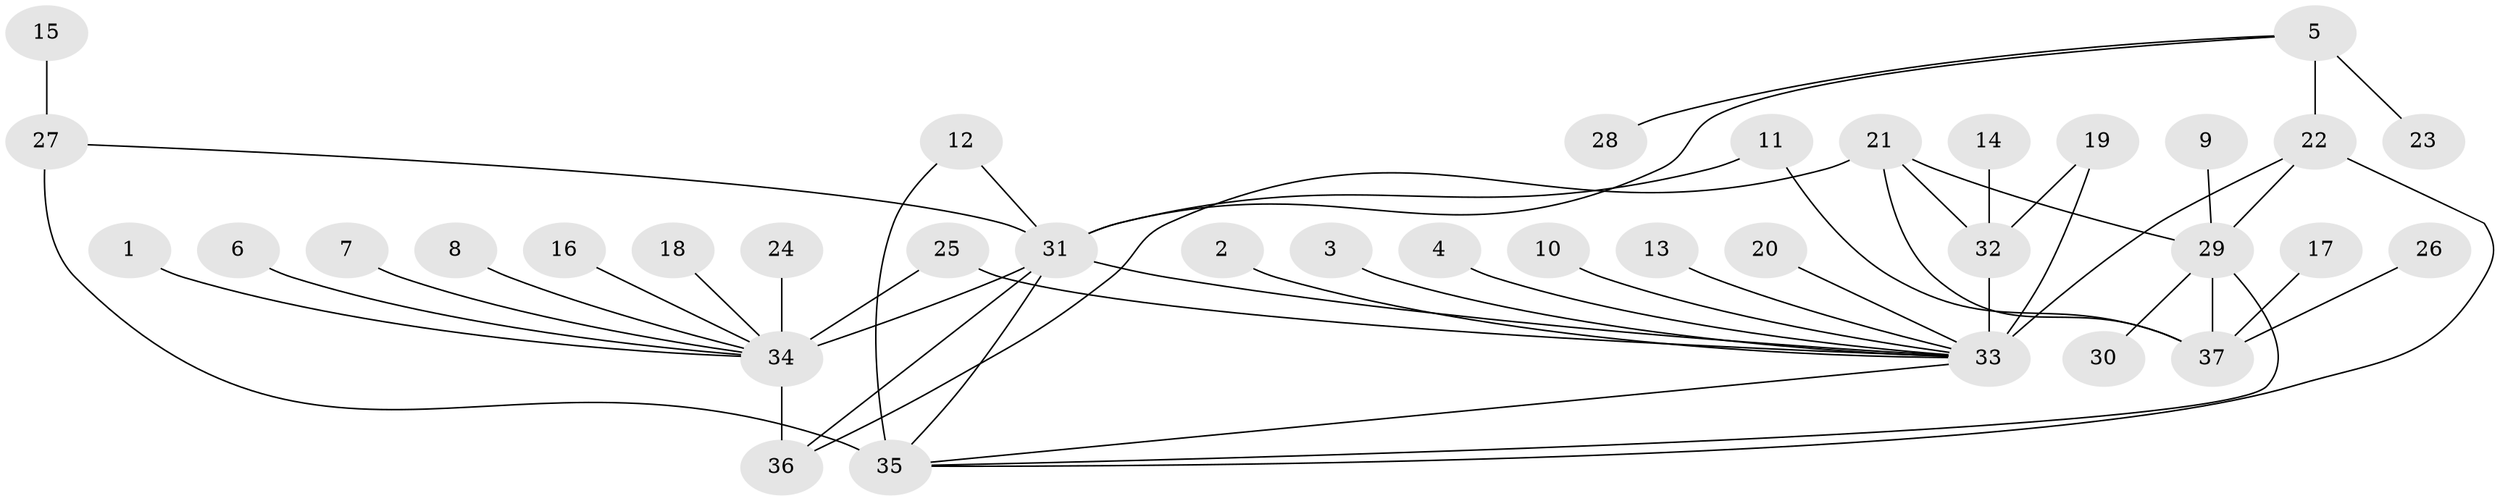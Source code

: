 // original degree distribution, {8: 0.075, 11: 0.016666666666666666, 7: 0.05, 6: 0.025, 5: 0.016666666666666666, 9: 0.025, 10: 0.025, 13: 0.008333333333333333, 16: 0.008333333333333333, 1: 0.575, 2: 0.15833333333333333, 3: 0.008333333333333333, 4: 0.008333333333333333}
// Generated by graph-tools (version 1.1) at 2025/37/03/04/25 23:37:30]
// undirected, 37 vertices, 49 edges
graph export_dot {
  node [color=gray90,style=filled];
  1;
  2;
  3;
  4;
  5;
  6;
  7;
  8;
  9;
  10;
  11;
  12;
  13;
  14;
  15;
  16;
  17;
  18;
  19;
  20;
  21;
  22;
  23;
  24;
  25;
  26;
  27;
  28;
  29;
  30;
  31;
  32;
  33;
  34;
  35;
  36;
  37;
  1 -- 34 [weight=1.0];
  2 -- 33 [weight=1.0];
  3 -- 33 [weight=1.0];
  4 -- 33 [weight=1.0];
  5 -- 22 [weight=8.0];
  5 -- 23 [weight=1.0];
  5 -- 28 [weight=1.0];
  5 -- 31 [weight=2.0];
  6 -- 34 [weight=1.0];
  7 -- 34 [weight=1.0];
  8 -- 34 [weight=1.0];
  9 -- 29 [weight=1.0];
  10 -- 33 [weight=1.0];
  11 -- 31 [weight=1.0];
  11 -- 37 [weight=1.0];
  12 -- 31 [weight=1.0];
  12 -- 35 [weight=1.0];
  13 -- 33 [weight=1.0];
  14 -- 32 [weight=1.0];
  15 -- 27 [weight=1.0];
  16 -- 34 [weight=1.0];
  17 -- 37 [weight=1.0];
  18 -- 34 [weight=1.0];
  19 -- 32 [weight=1.0];
  19 -- 33 [weight=4.0];
  20 -- 33 [weight=1.0];
  21 -- 29 [weight=6.0];
  21 -- 32 [weight=1.0];
  21 -- 36 [weight=1.0];
  21 -- 37 [weight=2.0];
  22 -- 29 [weight=1.0];
  22 -- 33 [weight=2.0];
  22 -- 35 [weight=1.0];
  24 -- 34 [weight=1.0];
  25 -- 33 [weight=1.0];
  25 -- 34 [weight=1.0];
  26 -- 37 [weight=1.0];
  27 -- 31 [weight=2.0];
  27 -- 35 [weight=6.0];
  29 -- 30 [weight=1.0];
  29 -- 35 [weight=1.0];
  29 -- 37 [weight=3.0];
  31 -- 33 [weight=1.0];
  31 -- 34 [weight=6.0];
  31 -- 35 [weight=3.0];
  31 -- 36 [weight=1.0];
  32 -- 33 [weight=4.0];
  33 -- 35 [weight=1.0];
  34 -- 36 [weight=4.0];
}
